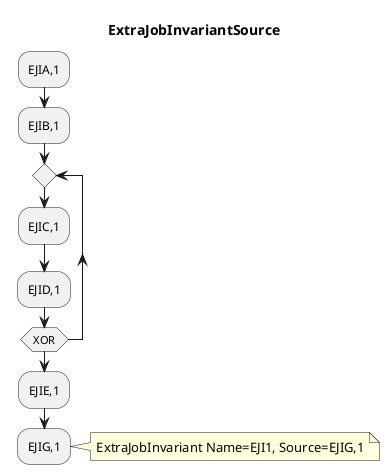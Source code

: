 /'

Extra Job Invariant Source Job
  
'/

@startuml (id=EJI1_Source)
title ExtraJobInvariantSource
	:EJIA,1;
	:EJIB,1;
	repeat
      :EJIC,1;
      :EJID,1;
    repeat while (XOR)
    :EJIE,1;
    :EJIG,1;
    note right
    	ExtraJobInvariant Name=EJI1, Source=EJIG,1
    end note

@enduml